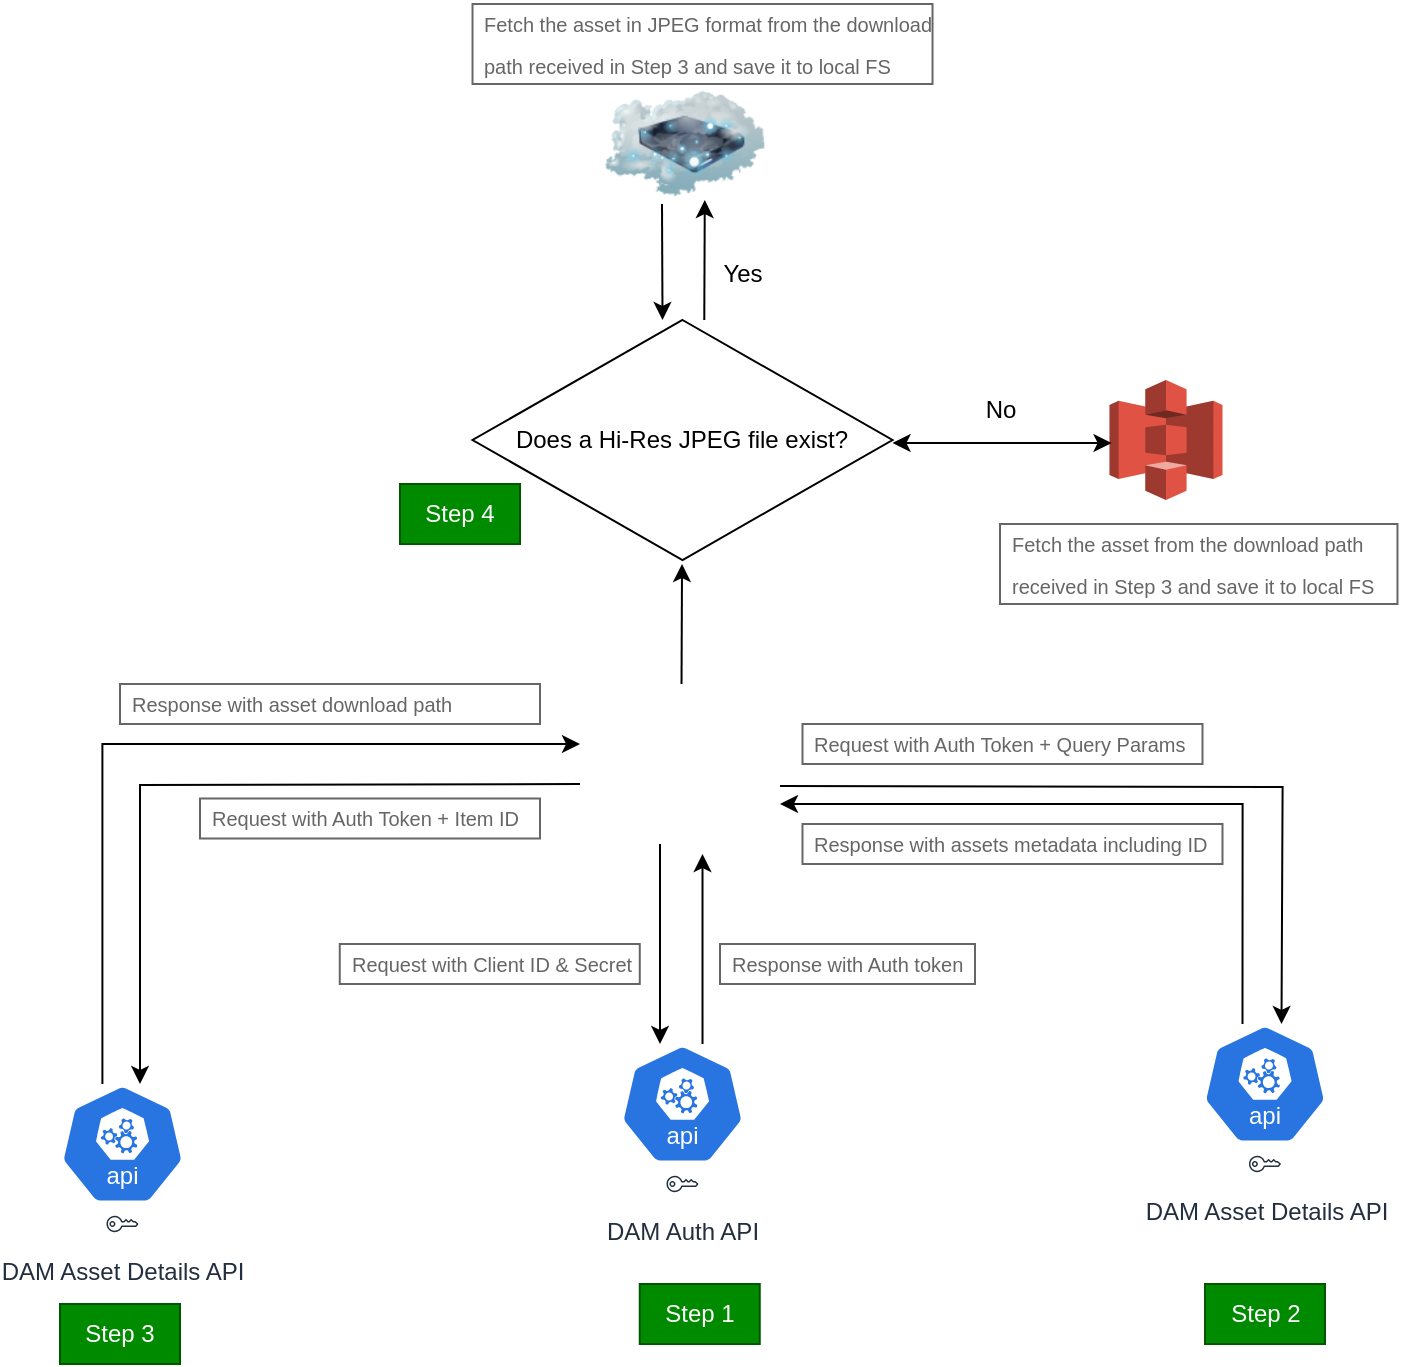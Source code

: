 <mxfile version="24.7.7">
  <diagram name="Page-1" id="kWTIwhcQHqzGvz7tP68b">
    <mxGraphModel dx="1852" dy="1711" grid="1" gridSize="10" guides="1" tooltips="1" connect="1" arrows="1" fold="1" page="1" pageScale="1" pageWidth="850" pageHeight="1100" math="0" shadow="0">
      <root>
        <mxCell id="0" />
        <mxCell id="1" parent="0" />
        <mxCell id="ZA3PcrTbNdGwVGCwAe8C-1" value="" style="aspect=fixed;sketch=0;html=1;dashed=0;whitespace=wrap;fillColor=#2875E2;strokeColor=#ffffff;points=[[0.005,0.63,0],[0.1,0.2,0],[0.9,0.2,0],[0.5,0,0],[0.995,0.63,0],[0.72,0.99,0],[0.5,1,0],[0.28,0.99,0]];shape=mxgraph.kubernetes.icon2;kubernetesLabel=1;prIcon=api" parent="1" vertex="1">
          <mxGeometry x="160.01" y="220" width="62.5" height="60" as="geometry" />
        </mxCell>
        <mxCell id="ZA3PcrTbNdGwVGCwAe8C-2" value="DAM Auth API&lt;div&gt;&lt;br&gt;&lt;/div&gt;" style="sketch=0;outlineConnect=0;fontColor=#232F3E;gradientColor=none;strokeColor=#232F3E;fillColor=#ffffff;dashed=0;verticalLabelPosition=bottom;verticalAlign=top;align=center;html=1;fontSize=12;fontStyle=0;aspect=fixed;shape=mxgraph.aws4.resourceIcon;resIcon=mxgraph.aws4.addon;" parent="1" vertex="1">
          <mxGeometry x="181.26" y="280" width="20" height="20" as="geometry" />
        </mxCell>
        <mxCell id="ZA3PcrTbNdGwVGCwAe8C-6" value="" style="shape=image;html=1;verticalAlign=top;verticalLabelPosition=bottom;labelBackgroundColor=#ffffff;imageAspect=0;aspect=fixed;image=https://cdn0.iconfinder.com/data/icons/long-shadow-web-icons/512/python-128.png" parent="1" vertex="1">
          <mxGeometry x="152.63" y="40" width="77.25" height="77.25" as="geometry" />
        </mxCell>
        <mxCell id="ZA3PcrTbNdGwVGCwAe8C-9" value="" style="endArrow=classic;html=1;rounded=0;" parent="1" edge="1">
          <mxGeometry width="50" height="50" relative="1" as="geometry">
            <mxPoint x="180" y="120" as="sourcePoint" />
            <mxPoint x="180" y="220" as="targetPoint" />
          </mxGeometry>
        </mxCell>
        <mxCell id="ZA3PcrTbNdGwVGCwAe8C-10" value="" style="endArrow=classic;html=1;rounded=0;exitX=0.66;exitY=0;exitDx=0;exitDy=0;exitPerimeter=0;" parent="1" source="ZA3PcrTbNdGwVGCwAe8C-1" edge="1">
          <mxGeometry width="50" height="50" relative="1" as="geometry">
            <mxPoint x="201.25" y="195" as="sourcePoint" />
            <mxPoint x="201.25" y="125" as="targetPoint" />
          </mxGeometry>
        </mxCell>
        <mxCell id="ZA3PcrTbNdGwVGCwAe8C-11" value="&lt;font style=&quot;font-size: 10px;&quot;&gt;Request with Client ID &amp;amp; Secret&lt;/font&gt;" style="strokeWidth=1;shadow=0;dashed=0;align=center;html=1;shape=mxgraph.mockup.text.textBox;fontColor=#666666;align=left;fontSize=17;spacingLeft=4;spacingTop=-3;whiteSpace=wrap;strokeColor=#666666;mainText=" parent="1" vertex="1">
          <mxGeometry x="19.88" y="170" width="150" height="20" as="geometry" />
        </mxCell>
        <mxCell id="ZA3PcrTbNdGwVGCwAe8C-12" value="&lt;font style=&quot;font-size: 10px;&quot;&gt;Response with Auth token&lt;/font&gt;" style="strokeWidth=1;shadow=0;dashed=0;align=center;html=1;shape=mxgraph.mockup.text.textBox;fontColor=#666666;align=left;fontSize=17;spacingLeft=4;spacingTop=-3;whiteSpace=wrap;strokeColor=#666666;mainText=" parent="1" vertex="1">
          <mxGeometry x="210" y="170" width="127.5" height="20" as="geometry" />
        </mxCell>
        <mxCell id="ZA3PcrTbNdGwVGCwAe8C-14" value="" style="aspect=fixed;sketch=0;html=1;dashed=0;whitespace=wrap;fillColor=#2875E2;strokeColor=#ffffff;points=[[0.005,0.63,0],[0.1,0.2,0],[0.9,0.2,0],[0.5,0,0],[0.995,0.63,0],[0.72,0.99,0],[0.5,1,0],[0.28,0.99,0]];shape=mxgraph.kubernetes.icon2;kubernetesLabel=1;prIcon=api" parent="1" vertex="1">
          <mxGeometry x="451.25" y="210" width="62.5" height="60" as="geometry" />
        </mxCell>
        <mxCell id="ZA3PcrTbNdGwVGCwAe8C-23" value="" style="edgeStyle=orthogonalEdgeStyle;rounded=0;orthogonalLoop=1;jettySize=auto;html=1;" parent="1" edge="1">
          <mxGeometry relative="1" as="geometry">
            <mxPoint x="240" y="91" as="sourcePoint" />
            <mxPoint x="490.75" y="210" as="targetPoint" />
          </mxGeometry>
        </mxCell>
        <mxCell id="ZA3PcrTbNdGwVGCwAe8C-15" value="DAM Asset Details API&lt;div&gt;&lt;br&gt;&lt;/div&gt;" style="sketch=0;outlineConnect=0;fontColor=#232F3E;gradientColor=none;strokeColor=#232F3E;fillColor=#ffffff;dashed=0;verticalLabelPosition=bottom;verticalAlign=top;align=center;html=1;fontSize=12;fontStyle=0;aspect=fixed;shape=mxgraph.aws4.resourceIcon;resIcon=mxgraph.aws4.addon;" parent="1" vertex="1">
          <mxGeometry x="472.5" y="270" width="20" height="20" as="geometry" />
        </mxCell>
        <mxCell id="ZA3PcrTbNdGwVGCwAe8C-24" value="&lt;font style=&quot;font-size: 10px;&quot;&gt;Request with Auth Token + Query Params&lt;/font&gt;" style="strokeWidth=1;shadow=0;dashed=0;align=center;html=1;shape=mxgraph.mockup.text.textBox;fontColor=#666666;align=left;fontSize=17;spacingLeft=4;spacingTop=-3;whiteSpace=wrap;strokeColor=#666666;mainText=" parent="1" vertex="1">
          <mxGeometry x="251.25" y="60" width="200" height="20" as="geometry" />
        </mxCell>
        <mxCell id="ZA3PcrTbNdGwVGCwAe8C-25" value="" style="edgeStyle=orthogonalEdgeStyle;rounded=0;orthogonalLoop=1;jettySize=auto;html=1;" parent="1" edge="1">
          <mxGeometry relative="1" as="geometry">
            <mxPoint x="471.25" y="210" as="sourcePoint" />
            <mxPoint x="240" y="100" as="targetPoint" />
            <Array as="points">
              <mxPoint x="421.25" y="100" />
              <mxPoint x="282.25" y="100" />
            </Array>
          </mxGeometry>
        </mxCell>
        <mxCell id="ZA3PcrTbNdGwVGCwAe8C-26" value="&lt;font style=&quot;font-size: 10px;&quot;&gt;Response with assets metadata including ID&lt;/font&gt;" style="strokeWidth=1;shadow=0;dashed=0;align=center;html=1;shape=mxgraph.mockup.text.textBox;fontColor=#666666;align=left;fontSize=17;spacingLeft=4;spacingTop=-3;whiteSpace=wrap;strokeColor=#666666;mainText=" parent="1" vertex="1">
          <mxGeometry x="251.25" y="110" width="210" height="20" as="geometry" />
        </mxCell>
        <mxCell id="ZA3PcrTbNdGwVGCwAe8C-27" value="" style="aspect=fixed;sketch=0;html=1;dashed=0;whitespace=wrap;fillColor=#2875E2;strokeColor=#ffffff;points=[[0.005,0.63,0],[0.1,0.2,0],[0.9,0.2,0],[0.5,0,0],[0.995,0.63,0],[0.72,0.99,0],[0.5,1,0],[0.28,0.99,0]];shape=mxgraph.kubernetes.icon2;kubernetesLabel=1;prIcon=api" parent="1" vertex="1">
          <mxGeometry x="-120" y="240" width="62.5" height="60" as="geometry" />
        </mxCell>
        <mxCell id="ZA3PcrTbNdGwVGCwAe8C-28" value="DAM Asset Details API&lt;div&gt;&lt;br&gt;&lt;/div&gt;" style="sketch=0;outlineConnect=0;fontColor=#232F3E;gradientColor=none;strokeColor=#232F3E;fillColor=#ffffff;dashed=0;verticalLabelPosition=bottom;verticalAlign=top;align=center;html=1;fontSize=12;fontStyle=0;aspect=fixed;shape=mxgraph.aws4.resourceIcon;resIcon=mxgraph.aws4.addon;" parent="1" vertex="1">
          <mxGeometry x="-98.75" y="300" width="20" height="20" as="geometry" />
        </mxCell>
        <mxCell id="ZA3PcrTbNdGwVGCwAe8C-31" value="" style="edgeStyle=orthogonalEdgeStyle;rounded=0;orthogonalLoop=1;jettySize=auto;html=1;entryX=0.64;entryY=0;entryDx=0;entryDy=0;entryPerimeter=0;" parent="1" target="ZA3PcrTbNdGwVGCwAe8C-27" edge="1">
          <mxGeometry relative="1" as="geometry">
            <mxPoint x="140" y="90" as="sourcePoint" />
            <mxPoint x="-80" y="230" as="targetPoint" />
          </mxGeometry>
        </mxCell>
        <mxCell id="ZA3PcrTbNdGwVGCwAe8C-32" value="" style="edgeStyle=orthogonalEdgeStyle;rounded=0;orthogonalLoop=1;jettySize=auto;html=1;" parent="1" edge="1">
          <mxGeometry relative="1" as="geometry">
            <mxPoint x="-98.8" y="240" as="sourcePoint" />
            <mxPoint x="140" y="70" as="targetPoint" />
            <Array as="points">
              <mxPoint x="-99" y="70" />
            </Array>
          </mxGeometry>
        </mxCell>
        <mxCell id="ZA3PcrTbNdGwVGCwAe8C-33" value="&lt;font style=&quot;font-size: 10px;&quot;&gt;Request with Auth Token + Item ID&lt;/font&gt;" style="strokeWidth=1;shadow=0;dashed=0;align=center;html=1;shape=mxgraph.mockup.text.textBox;fontColor=#666666;align=left;fontSize=17;spacingLeft=4;spacingTop=-3;whiteSpace=wrap;strokeColor=#666666;mainText=" parent="1" vertex="1">
          <mxGeometry x="-50" y="97.25" width="170" height="20" as="geometry" />
        </mxCell>
        <mxCell id="ZA3PcrTbNdGwVGCwAe8C-34" value="&lt;font style=&quot;font-size: 10px;&quot;&gt;Response with asset download path&lt;/font&gt;" style="strokeWidth=1;shadow=0;dashed=0;align=center;html=1;shape=mxgraph.mockup.text.textBox;fontColor=#666666;align=left;fontSize=17;spacingLeft=4;spacingTop=-3;whiteSpace=wrap;strokeColor=#666666;mainText=" parent="1" vertex="1">
          <mxGeometry x="-90" y="40" width="210" height="20" as="geometry" />
        </mxCell>
        <mxCell id="ZA3PcrTbNdGwVGCwAe8C-35" value="Step 1" style="text;html=1;align=center;verticalAlign=middle;whiteSpace=wrap;rounded=0;fillColor=#008a00;strokeColor=#005700;fontColor=#ffffff;" parent="1" vertex="1">
          <mxGeometry x="169.88" y="340" width="60" height="30" as="geometry" />
        </mxCell>
        <mxCell id="ZA3PcrTbNdGwVGCwAe8C-36" value="Step 2" style="text;html=1;align=center;verticalAlign=middle;whiteSpace=wrap;rounded=0;fillColor=#008a00;strokeColor=#005700;fontColor=#ffffff;" parent="1" vertex="1">
          <mxGeometry x="452.5" y="340" width="60" height="30" as="geometry" />
        </mxCell>
        <mxCell id="ZA3PcrTbNdGwVGCwAe8C-37" value="Step 3" style="text;html=1;align=center;verticalAlign=middle;whiteSpace=wrap;rounded=0;fillColor=#008a00;strokeColor=#005700;fontColor=#ffffff;" parent="1" vertex="1">
          <mxGeometry x="-120" y="350" width="60" height="30" as="geometry" />
        </mxCell>
        <mxCell id="ZA3PcrTbNdGwVGCwAe8C-39" value="" style="outlineConnect=0;dashed=0;verticalLabelPosition=bottom;verticalAlign=top;align=center;html=1;shape=mxgraph.aws3.s3;fillColor=#E05243;gradientColor=none;" parent="1" vertex="1">
          <mxGeometry x="404.75" y="-112" width="56.5" height="60" as="geometry" />
        </mxCell>
        <mxCell id="ZA3PcrTbNdGwVGCwAe8C-40" value="" style="endArrow=classic;startArrow=classic;html=1;rounded=0;" parent="1" edge="1">
          <mxGeometry width="50" height="50" relative="1" as="geometry">
            <mxPoint x="296.26" y="-80.5" as="sourcePoint" />
            <mxPoint x="405.77" y="-80.5" as="targetPoint" />
          </mxGeometry>
        </mxCell>
        <mxCell id="ZA3PcrTbNdGwVGCwAe8C-41" value="&lt;span style=&quot;font-size: 10px;&quot;&gt;Fetch the asset from the download path received in Step 3 and save it to local FS&lt;/span&gt;" style="strokeWidth=1;shadow=0;dashed=0;align=center;html=1;shape=mxgraph.mockup.text.textBox;fontColor=#666666;align=left;fontSize=17;spacingLeft=4;spacingTop=-3;whiteSpace=wrap;strokeColor=#666666;mainText=" parent="1" vertex="1">
          <mxGeometry x="350" y="-40" width="198.74" height="40" as="geometry" />
        </mxCell>
        <mxCell id="ZA3PcrTbNdGwVGCwAe8C-42" value="Step 4" style="text;html=1;align=center;verticalAlign=middle;whiteSpace=wrap;rounded=0;fillColor=#008a00;strokeColor=#005700;fontColor=#ffffff;" parent="1" vertex="1">
          <mxGeometry x="50" y="-60" width="60" height="30" as="geometry" />
        </mxCell>
        <mxCell id="tedfyssN43YxX9_6awIX-1" value="&lt;p style=&quot;line-height: 110%;&quot;&gt;Does a Hi-Res JPEG file exist?&lt;/p&gt;" style="rhombus;whiteSpace=wrap;html=1;" vertex="1" parent="1">
          <mxGeometry x="86.26" y="-142" width="210" height="120" as="geometry" />
        </mxCell>
        <mxCell id="tedfyssN43YxX9_6awIX-2" value="" style="endArrow=classic;html=1;rounded=0;" edge="1" parent="1">
          <mxGeometry width="50" height="50" relative="1" as="geometry">
            <mxPoint x="190.76" y="40" as="sourcePoint" />
            <mxPoint x="191.01" y="-20" as="targetPoint" />
          </mxGeometry>
        </mxCell>
        <mxCell id="tedfyssN43YxX9_6awIX-3" value="No" style="text;html=1;align=center;verticalAlign=middle;resizable=0;points=[];autosize=1;strokeColor=none;fillColor=none;" vertex="1" parent="1">
          <mxGeometry x="330" y="-112" width="40" height="30" as="geometry" />
        </mxCell>
        <mxCell id="tedfyssN43YxX9_6awIX-4" value="" style="endArrow=classic;html=1;rounded=0;" edge="1" parent="1">
          <mxGeometry width="50" height="50" relative="1" as="geometry">
            <mxPoint x="202.14" y="-142" as="sourcePoint" />
            <mxPoint x="202.39" y="-202" as="targetPoint" />
          </mxGeometry>
        </mxCell>
        <mxCell id="tedfyssN43YxX9_6awIX-5" value="Yes" style="text;html=1;align=center;verticalAlign=middle;resizable=0;points=[];autosize=1;strokeColor=none;fillColor=none;" vertex="1" parent="1">
          <mxGeometry x="201.26" y="-180" width="40" height="30" as="geometry" />
        </mxCell>
        <mxCell id="tedfyssN43YxX9_6awIX-6" value="" style="endArrow=classic;html=1;rounded=0;" edge="1" parent="1">
          <mxGeometry width="50" height="50" relative="1" as="geometry">
            <mxPoint x="181" y="-200" as="sourcePoint" />
            <mxPoint x="181.26" y="-142" as="targetPoint" />
          </mxGeometry>
        </mxCell>
        <mxCell id="tedfyssN43YxX9_6awIX-9" value="" style="image;html=1;image=img/lib/clip_art/networking/Cloud_Storage_128x128.png" vertex="1" parent="1">
          <mxGeometry x="152.63" y="-270" width="80" height="80" as="geometry" />
        </mxCell>
        <mxCell id="tedfyssN43YxX9_6awIX-10" value="&lt;span style=&quot;font-size: 10px;&quot;&gt;Fetch the asset in JPEG format&lt;/span&gt;&lt;span style=&quot;font-size: 10px; background-color: initial;&quot;&gt;&amp;nbsp;from the download path received in Step 3 and save it to local FS&lt;/span&gt;" style="strokeWidth=1;shadow=0;dashed=0;align=center;html=1;shape=mxgraph.mockup.text.textBox;fontColor=#666666;align=left;fontSize=17;spacingLeft=4;spacingTop=-3;whiteSpace=wrap;strokeColor=#666666;mainText=" vertex="1" parent="1">
          <mxGeometry x="86.26" y="-300" width="230" height="40" as="geometry" />
        </mxCell>
      </root>
    </mxGraphModel>
  </diagram>
</mxfile>
